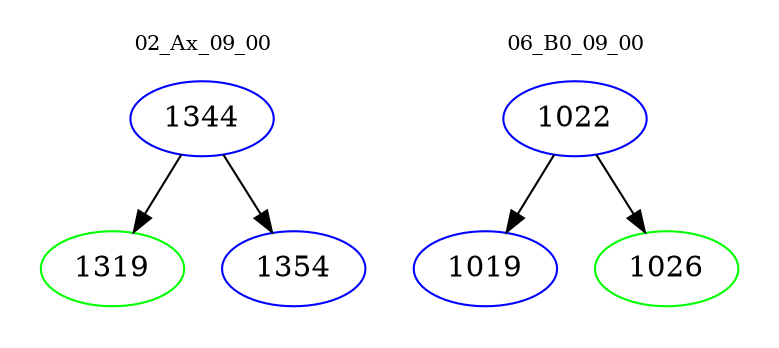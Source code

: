 digraph{
subgraph cluster_0 {
color = white
label = "02_Ax_09_00";
fontsize=10;
T0_1344 [label="1344", color="blue"]
T0_1344 -> T0_1319 [color="black"]
T0_1319 [label="1319", color="green"]
T0_1344 -> T0_1354 [color="black"]
T0_1354 [label="1354", color="blue"]
}
subgraph cluster_1 {
color = white
label = "06_B0_09_00";
fontsize=10;
T1_1022 [label="1022", color="blue"]
T1_1022 -> T1_1019 [color="black"]
T1_1019 [label="1019", color="blue"]
T1_1022 -> T1_1026 [color="black"]
T1_1026 [label="1026", color="green"]
}
}
